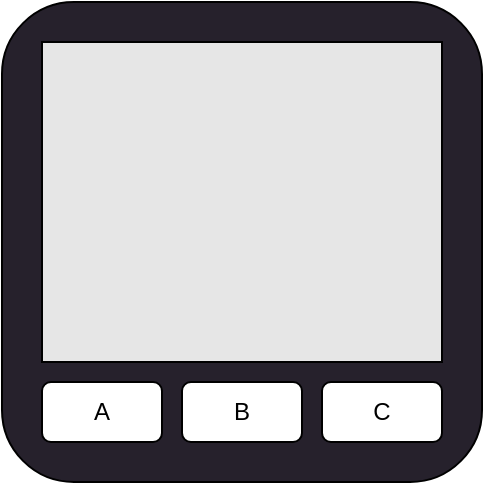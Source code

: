 <mxfile>
    <diagram id="DiiavK5yFw-ty4QAqrq6" name="ページ1">
        <mxGraphModel dx="860" dy="533" grid="1" gridSize="10" guides="1" tooltips="1" connect="1" arrows="1" fold="1" page="1" pageScale="1" pageWidth="827" pageHeight="1169" math="0" shadow="0">
            <root>
                <mxCell id="0"/>
                <mxCell id="1" parent="0"/>
                <mxCell id="2" value="" style="rounded=1;whiteSpace=wrap;html=1;fillColor=#26212c;movable=0;resizable=0;rotatable=0;deletable=0;editable=0;connectable=0;" parent="1" vertex="1">
                    <mxGeometry x="70" y="40" width="240" height="240" as="geometry"/>
                </mxCell>
                <mxCell id="3" value="" style="rounded=1;whiteSpace=wrap;html=1;fillColor=#FFFFFF;movable=0;resizable=0;rotatable=0;deletable=0;editable=0;connectable=0;" parent="1" vertex="1">
                    <mxGeometry x="90" y="230" width="60" height="30" as="geometry"/>
                </mxCell>
                <mxCell id="4" value="" style="rounded=1;whiteSpace=wrap;html=1;fillColor=#FFFFFF;movable=0;resizable=0;rotatable=0;deletable=0;editable=0;connectable=0;" parent="1" vertex="1">
                    <mxGeometry x="160" y="230" width="60" height="30" as="geometry"/>
                </mxCell>
                <mxCell id="5" value="" style="rounded=1;whiteSpace=wrap;html=1;fillColor=#FFFFFF;movable=0;resizable=0;rotatable=0;deletable=0;editable=0;connectable=0;" parent="1" vertex="1">
                    <mxGeometry x="230" y="230" width="60" height="30" as="geometry"/>
                </mxCell>
                <mxCell id="8" value="" style="rounded=0;whiteSpace=wrap;html=1;fillColor=#E6E6E6;movable=0;resizable=0;rotatable=0;deletable=0;editable=0;connectable=0;" parent="1" vertex="1">
                    <mxGeometry x="90" y="60" width="200" height="160" as="geometry"/>
                </mxCell>
                <mxCell id="9" value="&lt;font color=&quot;#000000&quot;&gt;A&lt;/font&gt;" style="text;strokeColor=none;align=center;fillColor=none;html=1;verticalAlign=middle;whiteSpace=wrap;rounded=0;" vertex="1" parent="1">
                    <mxGeometry x="100" y="230" width="40" height="30" as="geometry"/>
                </mxCell>
                <mxCell id="10" value="&lt;font color=&quot;#000000&quot;&gt;B&lt;/font&gt;" style="text;strokeColor=none;align=center;fillColor=none;html=1;verticalAlign=middle;whiteSpace=wrap;rounded=0;" vertex="1" parent="1">
                    <mxGeometry x="170" y="230" width="40" height="30" as="geometry"/>
                </mxCell>
                <mxCell id="11" value="&lt;font color=&quot;#000000&quot;&gt;C&lt;/font&gt;" style="text;strokeColor=none;align=center;fillColor=none;html=1;verticalAlign=middle;whiteSpace=wrap;rounded=0;" vertex="1" parent="1">
                    <mxGeometry x="240" y="230" width="40" height="30" as="geometry"/>
                </mxCell>
            </root>
        </mxGraphModel>
    </diagram>
</mxfile>